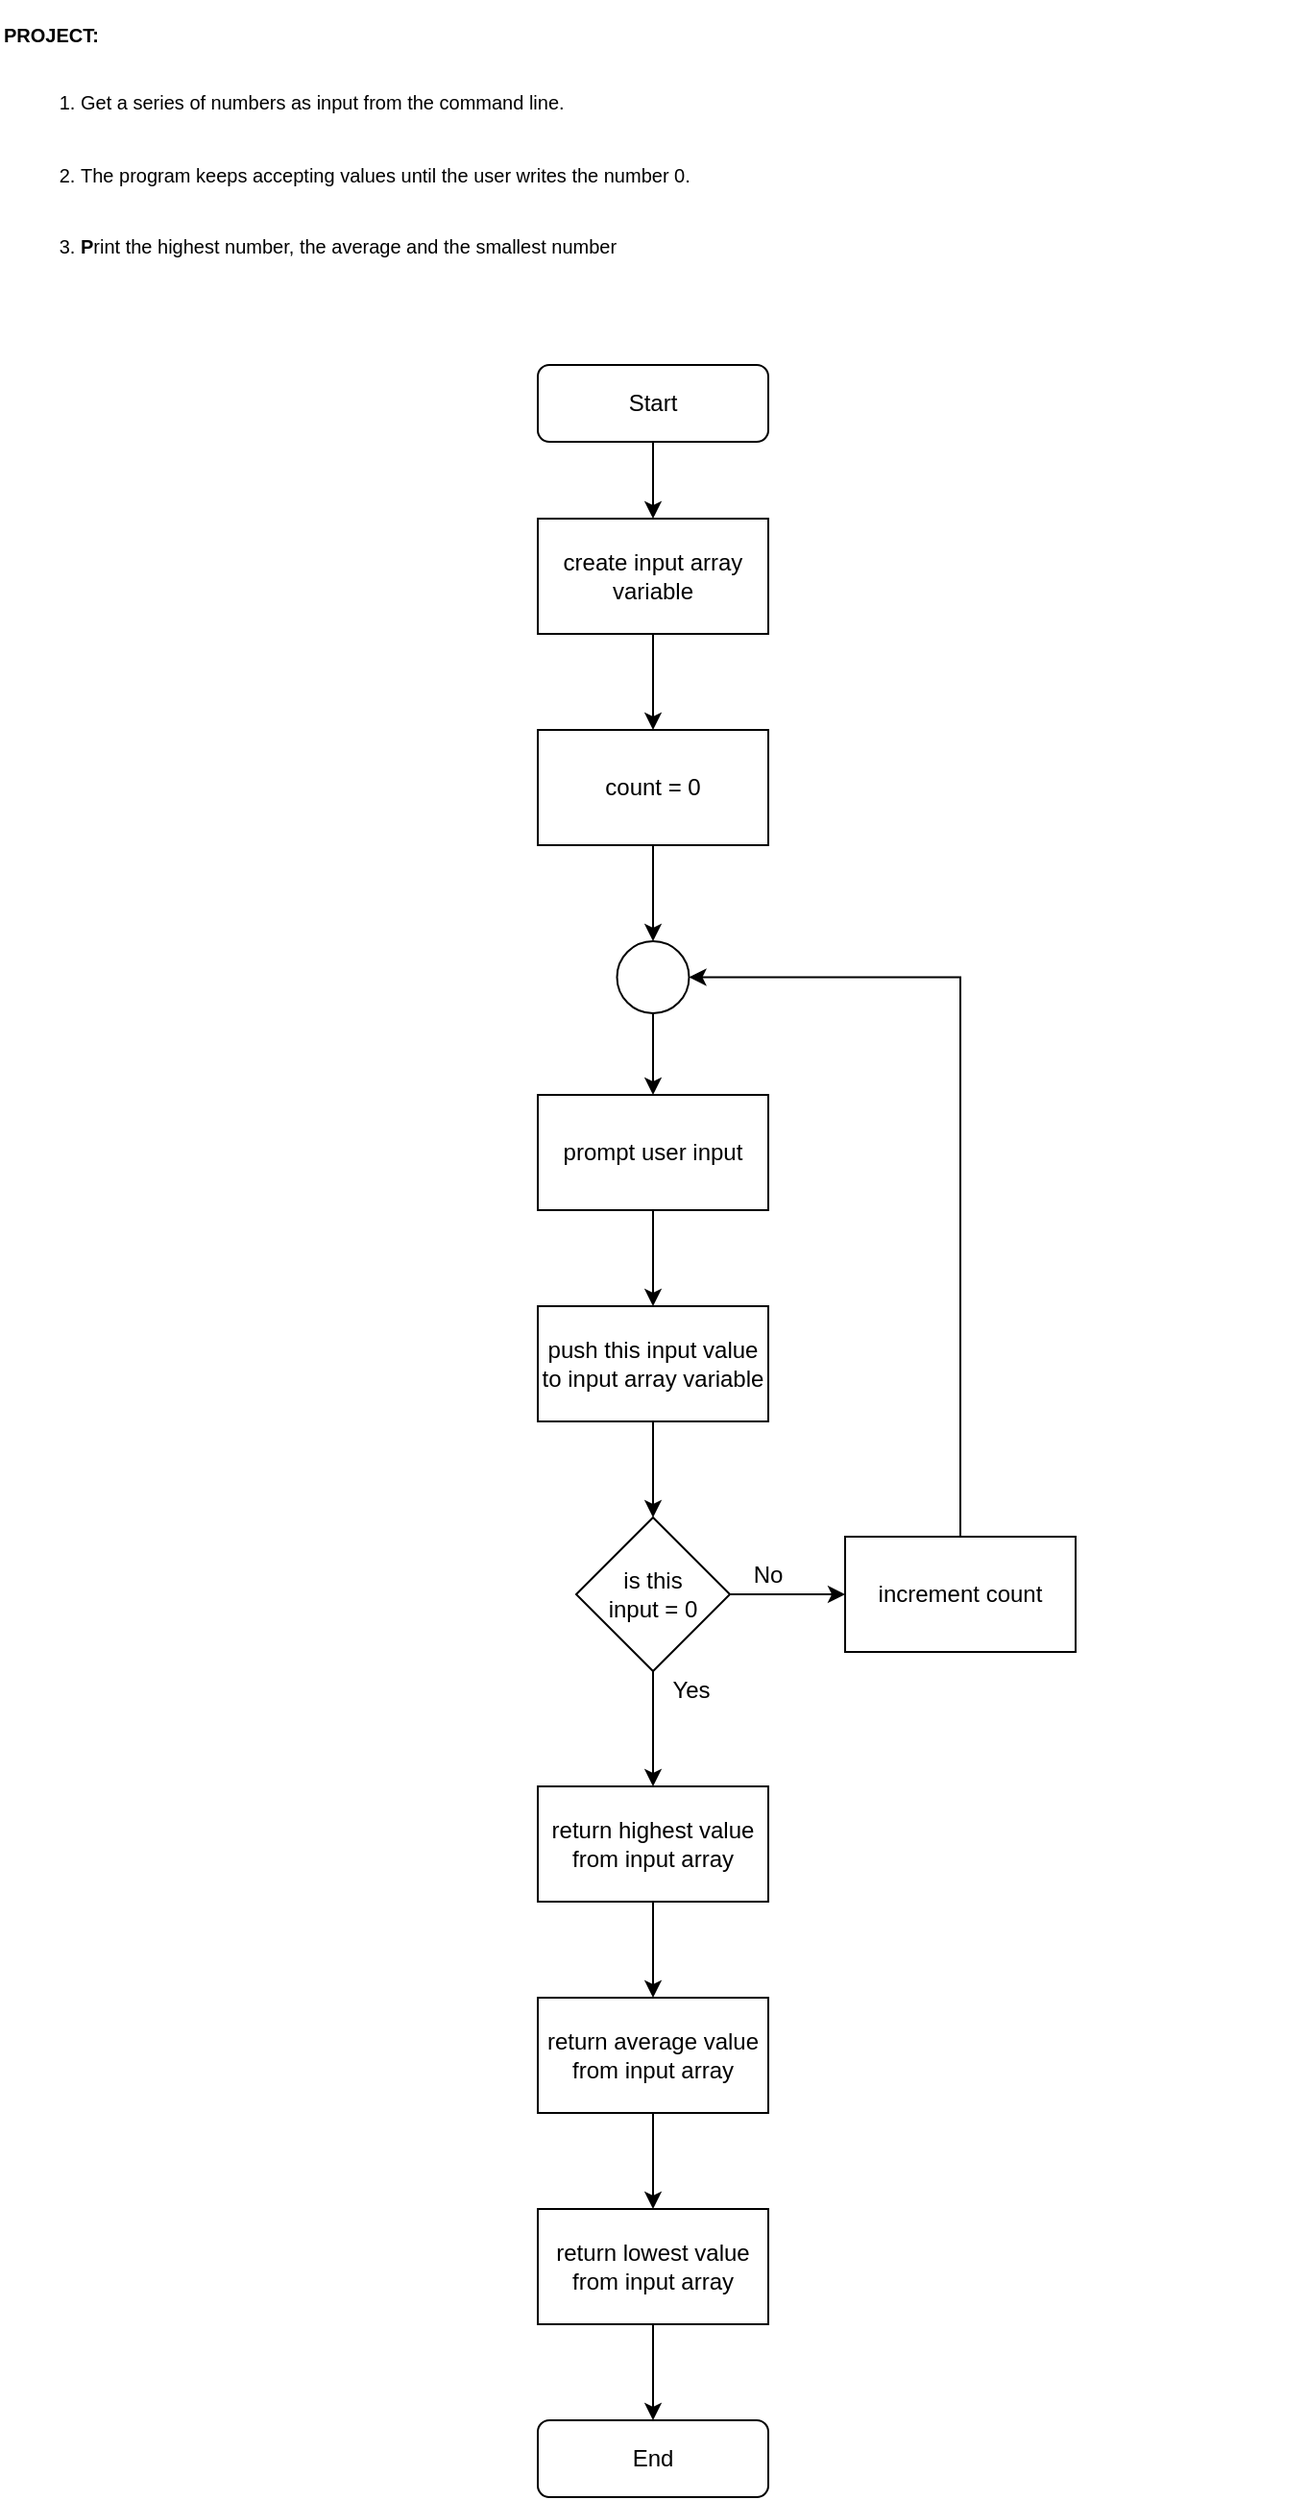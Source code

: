<mxfile version="14.5.3" type="github">
  <diagram id="C5RBs43oDa-KdzZeNtuy" name="Page-1">
    <mxGraphModel dx="699" dy="1877" grid="1" gridSize="10" guides="1" tooltips="1" connect="1" arrows="1" fold="1" page="1" pageScale="1" pageWidth="827" pageHeight="1169" math="0" shadow="0">
      <root>
        <mxCell id="WIyWlLk6GJQsqaUBKTNV-0" />
        <mxCell id="WIyWlLk6GJQsqaUBKTNV-1" parent="WIyWlLk6GJQsqaUBKTNV-0" />
        <mxCell id="WIyWlLk6GJQsqaUBKTNV-3" value="Start" style="rounded=1;whiteSpace=wrap;html=1;fontSize=12;glass=0;strokeWidth=1;shadow=0;" parent="WIyWlLk6GJQsqaUBKTNV-1" vertex="1">
          <mxGeometry x="330" y="110" width="120" height="40" as="geometry" />
        </mxCell>
        <mxCell id="nVVhdgOKUoeTOndjpUT4-1" value="&lt;p style=&quot;line-height: 130%&quot;&gt;&lt;/p&gt;&lt;h1 class=&quot;w-2/3 pt-4 mx-auto mt-10 text-2xl font-normal leading-8 tracking-tight text-center text-gray-900 sm:text-2xl sm:leading-10&quot; style=&quot;font-size: 10px&quot; align=&quot;left&quot;&gt;&lt;font style=&quot;font-size: 10px&quot;&gt;PROJECT:&lt;/font&gt;&lt;/h1&gt;&lt;ol style=&quot;font-size: 10px&quot;&gt;&lt;li&gt;&lt;h1 class=&quot;w-2/3 pt-4 mx-auto mt-10 text-2xl font-normal leading-8 tracking-tight text-center text-gray-900 sm:text-2xl sm:leading-10&quot; align=&quot;left&quot;&gt;&lt;font style=&quot;font-size: 10px&quot;&gt;&lt;span style=&quot;font-weight: normal&quot;&gt;Get a series of numbers as input from the command line.&amp;nbsp;&lt;/span&gt;&lt;/font&gt;&lt;font style=&quot;font-size: 10px&quot;&gt;&lt;span style=&quot;font-weight: normal&quot;&gt;&lt;/span&gt;&lt;/font&gt;&lt;/h1&gt;&lt;/li&gt;&lt;li&gt;&lt;h1 class=&quot;w-2/3 pt-4 mx-auto mt-10 text-2xl font-normal leading-8 tracking-tight text-center text-gray-900 sm:text-2xl sm:leading-10&quot; align=&quot;left&quot;&gt;&lt;font style=&quot;font-size: 10px&quot;&gt;&lt;span style=&quot;font-weight: normal&quot;&gt;&lt;/span&gt;&lt;font style=&quot;font-size: 10px&quot;&gt;&lt;span style=&quot;font-weight: normal&quot;&gt;The program &lt;/span&gt;&lt;/font&gt;&lt;font style=&quot;font-size: 10px&quot;&gt;&lt;span style=&quot;font-weight: normal&quot;&gt;keeps accepting values until the user writes the number 0. &lt;br&gt;&lt;/span&gt;&lt;/font&gt;&lt;/font&gt;&lt;/h1&gt;&lt;/li&gt;&lt;li&gt;&lt;h1 class=&quot;w-2/3 pt-4 mx-auto mt-10 text-2xl font-normal leading-8 tracking-tight text-center text-gray-900 sm:text-2xl sm:leading-10&quot; align=&quot;left&quot;&gt;&lt;font style=&quot;font-size: 10px&quot;&gt;&lt;span style=&quot;font-weight: normal&quot;&gt;&lt;/span&gt;P&lt;span style=&quot;font-weight: normal&quot;&gt;rint the highest number, the average and the smallest number&lt;/span&gt;&lt;br&gt;&lt;/font&gt;&lt;font style=&quot;font-size: 10px&quot;&gt;&lt;span style=&quot;font-weight: normal&quot;&gt;                        &lt;/span&gt;&lt;/font&gt;&lt;/h1&gt;&lt;/li&gt;&lt;/ol&gt;&lt;p&gt;&lt;/p&gt;" style="text;html=1;strokeColor=none;fillColor=none;align=left;verticalAlign=middle;whiteSpace=wrap;rounded=0;" parent="WIyWlLk6GJQsqaUBKTNV-1" vertex="1">
          <mxGeometry x="50" y="-30" width="680" height="50" as="geometry" />
        </mxCell>
        <mxCell id="nVVhdgOKUoeTOndjpUT4-5" value="create input array variable" style="rounded=0;whiteSpace=wrap;html=1;" parent="WIyWlLk6GJQsqaUBKTNV-1" vertex="1">
          <mxGeometry x="330" y="190" width="120" height="60" as="geometry" />
        </mxCell>
        <mxCell id="nVVhdgOKUoeTOndjpUT4-6" value="prompt user input" style="rounded=0;whiteSpace=wrap;html=1;" parent="WIyWlLk6GJQsqaUBKTNV-1" vertex="1">
          <mxGeometry x="330" y="490" width="120" height="60" as="geometry" />
        </mxCell>
        <mxCell id="nVVhdgOKUoeTOndjpUT4-7" value="is this&lt;br&gt;input = 0" style="rhombus;whiteSpace=wrap;html=1;" parent="WIyWlLk6GJQsqaUBKTNV-1" vertex="1">
          <mxGeometry x="350" y="710" width="80" height="80" as="geometry" />
        </mxCell>
        <mxCell id="nVVhdgOKUoeTOndjpUT4-8" value="push this input value to input array variable" style="rounded=0;whiteSpace=wrap;html=1;" parent="WIyWlLk6GJQsqaUBKTNV-1" vertex="1">
          <mxGeometry x="330" y="600" width="120" height="60" as="geometry" />
        </mxCell>
        <mxCell id="nVVhdgOKUoeTOndjpUT4-9" value="return highest value from input array" style="rounded=0;whiteSpace=wrap;html=1;" parent="WIyWlLk6GJQsqaUBKTNV-1" vertex="1">
          <mxGeometry x="330" y="850" width="120" height="60" as="geometry" />
        </mxCell>
        <mxCell id="nVVhdgOKUoeTOndjpUT4-10" value="" style="endArrow=classic;html=1;exitX=1;exitY=0.5;exitDx=0;exitDy=0;entryX=0;entryY=0.5;entryDx=0;entryDy=0;" parent="WIyWlLk6GJQsqaUBKTNV-1" source="nVVhdgOKUoeTOndjpUT4-7" target="nVVhdgOKUoeTOndjpUT4-18" edge="1">
          <mxGeometry width="50" height="50" relative="1" as="geometry">
            <mxPoint x="410" y="720" as="sourcePoint" />
            <mxPoint x="460" y="670" as="targetPoint" />
          </mxGeometry>
        </mxCell>
        <mxCell id="nVVhdgOKUoeTOndjpUT4-11" value="" style="endArrow=classic;html=1;exitX=0.5;exitY=1;exitDx=0;exitDy=0;" parent="WIyWlLk6GJQsqaUBKTNV-1" source="WIyWlLk6GJQsqaUBKTNV-3" target="nVVhdgOKUoeTOndjpUT4-5" edge="1">
          <mxGeometry width="50" height="50" relative="1" as="geometry">
            <mxPoint x="410" y="400" as="sourcePoint" />
            <mxPoint x="460" y="350" as="targetPoint" />
          </mxGeometry>
        </mxCell>
        <mxCell id="nVVhdgOKUoeTOndjpUT4-12" value="" style="endArrow=classic;html=1;exitX=0.5;exitY=1;exitDx=0;exitDy=0;entryX=0.5;entryY=0;entryDx=0;entryDy=0;" parent="WIyWlLk6GJQsqaUBKTNV-1" source="nVVhdgOKUoeTOndjpUT4-20" target="nVVhdgOKUoeTOndjpUT4-6" edge="1">
          <mxGeometry width="50" height="50" relative="1" as="geometry">
            <mxPoint x="400" y="105" as="sourcePoint" />
            <mxPoint x="400" y="135" as="targetPoint" />
          </mxGeometry>
        </mxCell>
        <mxCell id="nVVhdgOKUoeTOndjpUT4-13" value="" style="endArrow=classic;html=1;exitX=0.5;exitY=1;exitDx=0;exitDy=0;" parent="WIyWlLk6GJQsqaUBKTNV-1" source="nVVhdgOKUoeTOndjpUT4-6" target="nVVhdgOKUoeTOndjpUT4-8" edge="1">
          <mxGeometry width="50" height="50" relative="1" as="geometry">
            <mxPoint x="410" y="370" as="sourcePoint" />
            <mxPoint x="390" y="610" as="targetPoint" />
          </mxGeometry>
        </mxCell>
        <mxCell id="nVVhdgOKUoeTOndjpUT4-14" value="" style="endArrow=classic;html=1;exitX=0.5;exitY=1;exitDx=0;exitDy=0;" parent="WIyWlLk6GJQsqaUBKTNV-1" source="nVVhdgOKUoeTOndjpUT4-7" target="nVVhdgOKUoeTOndjpUT4-9" edge="1">
          <mxGeometry width="50" height="50" relative="1" as="geometry">
            <mxPoint x="410" y="600" as="sourcePoint" />
            <mxPoint x="460" y="550" as="targetPoint" />
          </mxGeometry>
        </mxCell>
        <mxCell id="nVVhdgOKUoeTOndjpUT4-15" value="No" style="text;html=1;strokeColor=none;fillColor=none;align=center;verticalAlign=middle;whiteSpace=wrap;rounded=0;" parent="WIyWlLk6GJQsqaUBKTNV-1" vertex="1">
          <mxGeometry x="430" y="730" width="40" height="20" as="geometry" />
        </mxCell>
        <mxCell id="nVVhdgOKUoeTOndjpUT4-26" style="edgeStyle=orthogonalEdgeStyle;rounded=0;orthogonalLoop=1;jettySize=auto;html=1;entryX=1;entryY=0.5;entryDx=0;entryDy=0;" parent="WIyWlLk6GJQsqaUBKTNV-1" source="nVVhdgOKUoeTOndjpUT4-18" target="nVVhdgOKUoeTOndjpUT4-20" edge="1">
          <mxGeometry relative="1" as="geometry">
            <mxPoint x="420" y="435" as="targetPoint" />
            <Array as="points">
              <mxPoint x="550" y="429" />
            </Array>
          </mxGeometry>
        </mxCell>
        <mxCell id="nVVhdgOKUoeTOndjpUT4-17" value="Yes" style="text;html=1;strokeColor=none;fillColor=none;align=center;verticalAlign=middle;whiteSpace=wrap;rounded=0;" parent="WIyWlLk6GJQsqaUBKTNV-1" vertex="1">
          <mxGeometry x="390" y="790" width="40" height="20" as="geometry" />
        </mxCell>
        <mxCell id="nVVhdgOKUoeTOndjpUT4-18" value="increment count" style="rounded=0;whiteSpace=wrap;html=1;" parent="WIyWlLk6GJQsqaUBKTNV-1" vertex="1">
          <mxGeometry x="490" y="720" width="120" height="60" as="geometry" />
        </mxCell>
        <mxCell id="nVVhdgOKUoeTOndjpUT4-20" value="" style="ellipse;whiteSpace=wrap;html=1;aspect=fixed;" parent="WIyWlLk6GJQsqaUBKTNV-1" vertex="1">
          <mxGeometry x="371.25" y="410" width="37.5" height="37.5" as="geometry" />
        </mxCell>
        <mxCell id="nVVhdgOKUoeTOndjpUT4-22" value="count = 0" style="rounded=0;whiteSpace=wrap;html=1;" parent="WIyWlLk6GJQsqaUBKTNV-1" vertex="1">
          <mxGeometry x="330" y="300" width="120" height="60" as="geometry" />
        </mxCell>
        <mxCell id="nVVhdgOKUoeTOndjpUT4-23" value="" style="endArrow=classic;html=1;exitX=0.5;exitY=1;exitDx=0;exitDy=0;entryX=0.5;entryY=0;entryDx=0;entryDy=0;" parent="WIyWlLk6GJQsqaUBKTNV-1" source="nVVhdgOKUoeTOndjpUT4-8" target="nVVhdgOKUoeTOndjpUT4-7" edge="1">
          <mxGeometry width="50" height="50" relative="1" as="geometry">
            <mxPoint x="420" y="475" as="sourcePoint" />
            <mxPoint x="470" y="425" as="targetPoint" />
          </mxGeometry>
        </mxCell>
        <mxCell id="zz4ZG9g5Xl2yzL7-dUqN-2" value="" style="endArrow=classic;html=1;exitX=0.5;exitY=1;exitDx=0;exitDy=0;entryX=0.5;entryY=0;entryDx=0;entryDy=0;" edge="1" parent="WIyWlLk6GJQsqaUBKTNV-1" source="nVVhdgOKUoeTOndjpUT4-22" target="nVVhdgOKUoeTOndjpUT4-20">
          <mxGeometry width="50" height="50" relative="1" as="geometry">
            <mxPoint x="390" y="660" as="sourcePoint" />
            <mxPoint x="440" y="610" as="targetPoint" />
          </mxGeometry>
        </mxCell>
        <mxCell id="zz4ZG9g5Xl2yzL7-dUqN-4" value="" style="endArrow=classic;html=1;exitX=0.5;exitY=1;exitDx=0;exitDy=0;entryX=0.5;entryY=0;entryDx=0;entryDy=0;" edge="1" parent="WIyWlLk6GJQsqaUBKTNV-1" source="nVVhdgOKUoeTOndjpUT4-5" target="nVVhdgOKUoeTOndjpUT4-22">
          <mxGeometry width="50" height="50" relative="1" as="geometry">
            <mxPoint x="590" y="170" as="sourcePoint" />
            <mxPoint x="590" y="220" as="targetPoint" />
          </mxGeometry>
        </mxCell>
        <mxCell id="zz4ZG9g5Xl2yzL7-dUqN-8" value="return lowest value from input array" style="rounded=0;whiteSpace=wrap;html=1;" vertex="1" parent="WIyWlLk6GJQsqaUBKTNV-1">
          <mxGeometry x="330" y="1070" width="120" height="60" as="geometry" />
        </mxCell>
        <mxCell id="zz4ZG9g5Xl2yzL7-dUqN-9" value="return average value from input array" style="rounded=0;whiteSpace=wrap;html=1;" vertex="1" parent="WIyWlLk6GJQsqaUBKTNV-1">
          <mxGeometry x="330" y="960" width="120" height="60" as="geometry" />
        </mxCell>
        <mxCell id="zz4ZG9g5Xl2yzL7-dUqN-10" value="" style="endArrow=classic;html=1;exitX=0.5;exitY=1;exitDx=0;exitDy=0;" edge="1" parent="WIyWlLk6GJQsqaUBKTNV-1" source="nVVhdgOKUoeTOndjpUT4-9" target="zz4ZG9g5Xl2yzL7-dUqN-9">
          <mxGeometry width="50" height="50" relative="1" as="geometry">
            <mxPoint x="390" y="1010" as="sourcePoint" />
            <mxPoint x="440" y="960" as="targetPoint" />
          </mxGeometry>
        </mxCell>
        <mxCell id="zz4ZG9g5Xl2yzL7-dUqN-11" value="" style="endArrow=classic;html=1;exitX=0.5;exitY=1;exitDx=0;exitDy=0;entryX=0.5;entryY=0;entryDx=0;entryDy=0;" edge="1" parent="WIyWlLk6GJQsqaUBKTNV-1" source="zz4ZG9g5Xl2yzL7-dUqN-9" target="zz4ZG9g5Xl2yzL7-dUqN-8">
          <mxGeometry width="50" height="50" relative="1" as="geometry">
            <mxPoint x="400" y="920" as="sourcePoint" />
            <mxPoint x="400" y="970" as="targetPoint" />
          </mxGeometry>
        </mxCell>
        <mxCell id="zz4ZG9g5Xl2yzL7-dUqN-12" value="End" style="rounded=1;whiteSpace=wrap;html=1;fontSize=12;glass=0;strokeWidth=1;shadow=0;" vertex="1" parent="WIyWlLk6GJQsqaUBKTNV-1">
          <mxGeometry x="330" y="1180" width="120" height="40" as="geometry" />
        </mxCell>
        <mxCell id="zz4ZG9g5Xl2yzL7-dUqN-13" value="" style="endArrow=classic;html=1;entryX=0.5;entryY=0;entryDx=0;entryDy=0;exitX=0.5;exitY=1;exitDx=0;exitDy=0;" edge="1" parent="WIyWlLk6GJQsqaUBKTNV-1" source="zz4ZG9g5Xl2yzL7-dUqN-8" target="zz4ZG9g5Xl2yzL7-dUqN-12">
          <mxGeometry width="50" height="50" relative="1" as="geometry">
            <mxPoint x="330" y="1040" as="sourcePoint" />
            <mxPoint x="380" y="990" as="targetPoint" />
          </mxGeometry>
        </mxCell>
      </root>
    </mxGraphModel>
  </diagram>
</mxfile>
